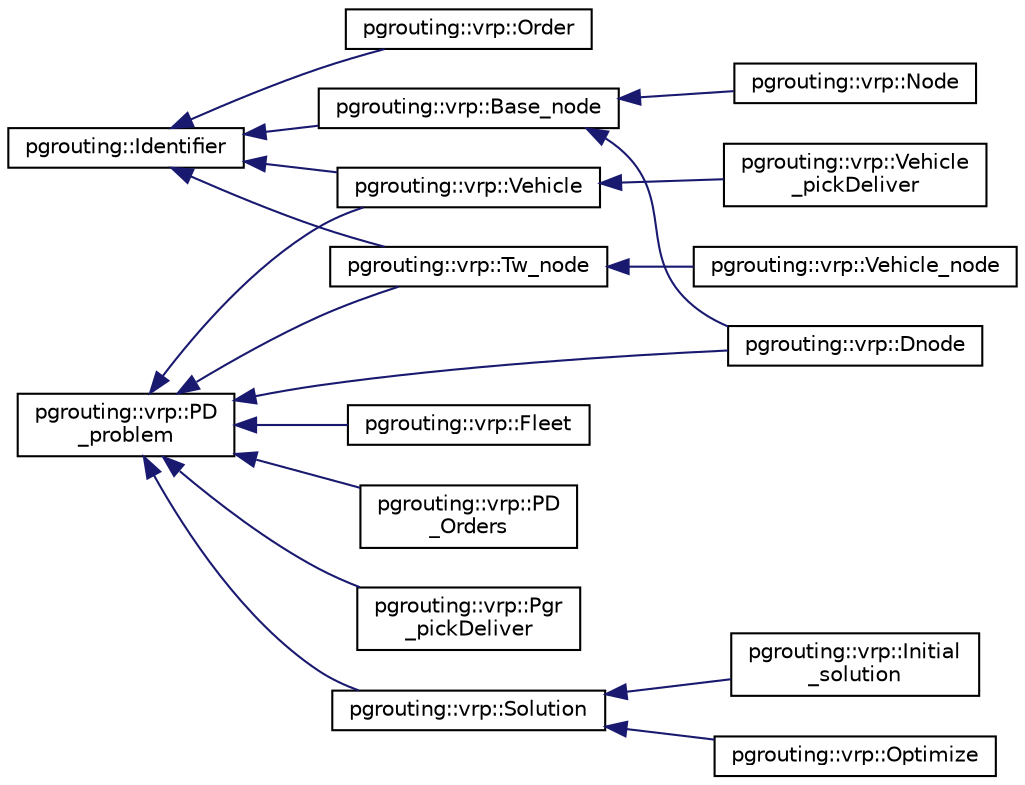 digraph "Graphical Class Hierarchy"
{
  edge [fontname="Helvetica",fontsize="10",labelfontname="Helvetica",labelfontsize="10"];
  node [fontname="Helvetica",fontsize="10",shape=record];
  rankdir="LR";
  Node1 [label="pgrouting::Identifier",height=0.2,width=0.4,color="black", fillcolor="white", style="filled",URL="$classpgrouting_1_1Identifier.html"];
  Node1 -> Node2 [dir="back",color="midnightblue",fontsize="10",style="solid",fontname="Helvetica"];
  Node2 [label="pgrouting::vrp::Base_node",height=0.2,width=0.4,color="black", fillcolor="white", style="filled",URL="$classpgrouting_1_1vrp_1_1Base__node.html",tooltip="The Base_node class defines the operations that can be performed in a 2D node. "];
  Node2 -> Node3 [dir="back",color="midnightblue",fontsize="10",style="solid",fontname="Helvetica"];
  Node3 [label="pgrouting::vrp::Dnode",height=0.2,width=0.4,color="black", fillcolor="white", style="filled",URL="$classpgrouting_1_1vrp_1_1Dnode.html",tooltip="The Dnode class defines a the basic operations when data is a matrix. "];
  Node2 -> Node4 [dir="back",color="midnightblue",fontsize="10",style="solid",fontname="Helvetica"];
  Node4 [label="pgrouting::vrp::Node",height=0.2,width=0.4,color="black", fillcolor="white", style="filled",URL="$classpgrouting_1_1vrp_1_1Node.html",tooltip="The Node class defines a point in 2D space with an id. "];
  Node1 -> Node5 [dir="back",color="midnightblue",fontsize="10",style="solid",fontname="Helvetica"];
  Node5 [label="pgrouting::vrp::Order",height=0.2,width=0.4,color="black", fillcolor="white", style="filled",URL="$classpgrouting_1_1vrp_1_1Order.html"];
  Node1 -> Node6 [dir="back",color="midnightblue",fontsize="10",style="solid",fontname="Helvetica"];
  Node6 [label="pgrouting::vrp::Tw_node",height=0.2,width=0.4,color="black", fillcolor="white", style="filled",URL="$classpgrouting_1_1vrp_1_1Tw__node.html",tooltip="Extends the Node class to create a Node with time window attributes. "];
  Node6 -> Node7 [dir="back",color="midnightblue",fontsize="10",style="solid",fontname="Helvetica"];
  Node7 [label="pgrouting::vrp::Vehicle_node",height=0.2,width=0.4,color="black", fillcolor="white", style="filled",URL="$classpgrouting_1_1vrp_1_1Vehicle__node.html",tooltip="Extend Tw_node to evaluate the vehicle at node level. "];
  Node1 -> Node8 [dir="back",color="midnightblue",fontsize="10",style="solid",fontname="Helvetica"];
  Node8 [label="pgrouting::vrp::Vehicle",height=0.2,width=0.4,color="black", fillcolor="white", style="filled",URL="$classpgrouting_1_1vrp_1_1Vehicle.html",tooltip="Vehicle with time windows. "];
  Node8 -> Node9 [dir="back",color="midnightblue",fontsize="10",style="solid",fontname="Helvetica"];
  Node9 [label="pgrouting::vrp::Vehicle\l_pickDeliver",height=0.2,width=0.4,color="black", fillcolor="white", style="filled",URL="$classpgrouting_1_1vrp_1_1Vehicle__pickDeliver.html"];
  Node10 [label="pgrouting::vrp::PD\l_problem",height=0.2,width=0.4,color="black", fillcolor="white", style="filled",URL="$classpgrouting_1_1vrp_1_1PD__problem.html"];
  Node10 -> Node3 [dir="back",color="midnightblue",fontsize="10",style="solid",fontname="Helvetica"];
  Node10 -> Node11 [dir="back",color="midnightblue",fontsize="10",style="solid",fontname="Helvetica"];
  Node11 [label="pgrouting::vrp::Fleet",height=0.2,width=0.4,color="black", fillcolor="white", style="filled",URL="$classpgrouting_1_1vrp_1_1Fleet.html"];
  Node10 -> Node12 [dir="back",color="midnightblue",fontsize="10",style="solid",fontname="Helvetica"];
  Node12 [label="pgrouting::vrp::PD\l_Orders",height=0.2,width=0.4,color="black", fillcolor="white", style="filled",URL="$classpgrouting_1_1vrp_1_1PD__Orders.html"];
  Node10 -> Node13 [dir="back",color="midnightblue",fontsize="10",style="solid",fontname="Helvetica"];
  Node13 [label="pgrouting::vrp::Pgr\l_pickDeliver",height=0.2,width=0.4,color="black", fillcolor="white", style="filled",URL="$classpgrouting_1_1vrp_1_1Pgr__pickDeliver.html"];
  Node10 -> Node14 [dir="back",color="midnightblue",fontsize="10",style="solid",fontname="Helvetica"];
  Node14 [label="pgrouting::vrp::Solution",height=0.2,width=0.4,color="black", fillcolor="white", style="filled",URL="$classpgrouting_1_1vrp_1_1Solution.html"];
  Node14 -> Node15 [dir="back",color="midnightblue",fontsize="10",style="solid",fontname="Helvetica"];
  Node15 [label="pgrouting::vrp::Initial\l_solution",height=0.2,width=0.4,color="black", fillcolor="white", style="filled",URL="$classpgrouting_1_1vrp_1_1Initial__solution.html"];
  Node14 -> Node16 [dir="back",color="midnightblue",fontsize="10",style="solid",fontname="Helvetica"];
  Node16 [label="pgrouting::vrp::Optimize",height=0.2,width=0.4,color="black", fillcolor="white", style="filled",URL="$classpgrouting_1_1vrp_1_1Optimize.html"];
  Node10 -> Node6 [dir="back",color="midnightblue",fontsize="10",style="solid",fontname="Helvetica"];
  Node10 -> Node8 [dir="back",color="midnightblue",fontsize="10",style="solid",fontname="Helvetica"];
}
